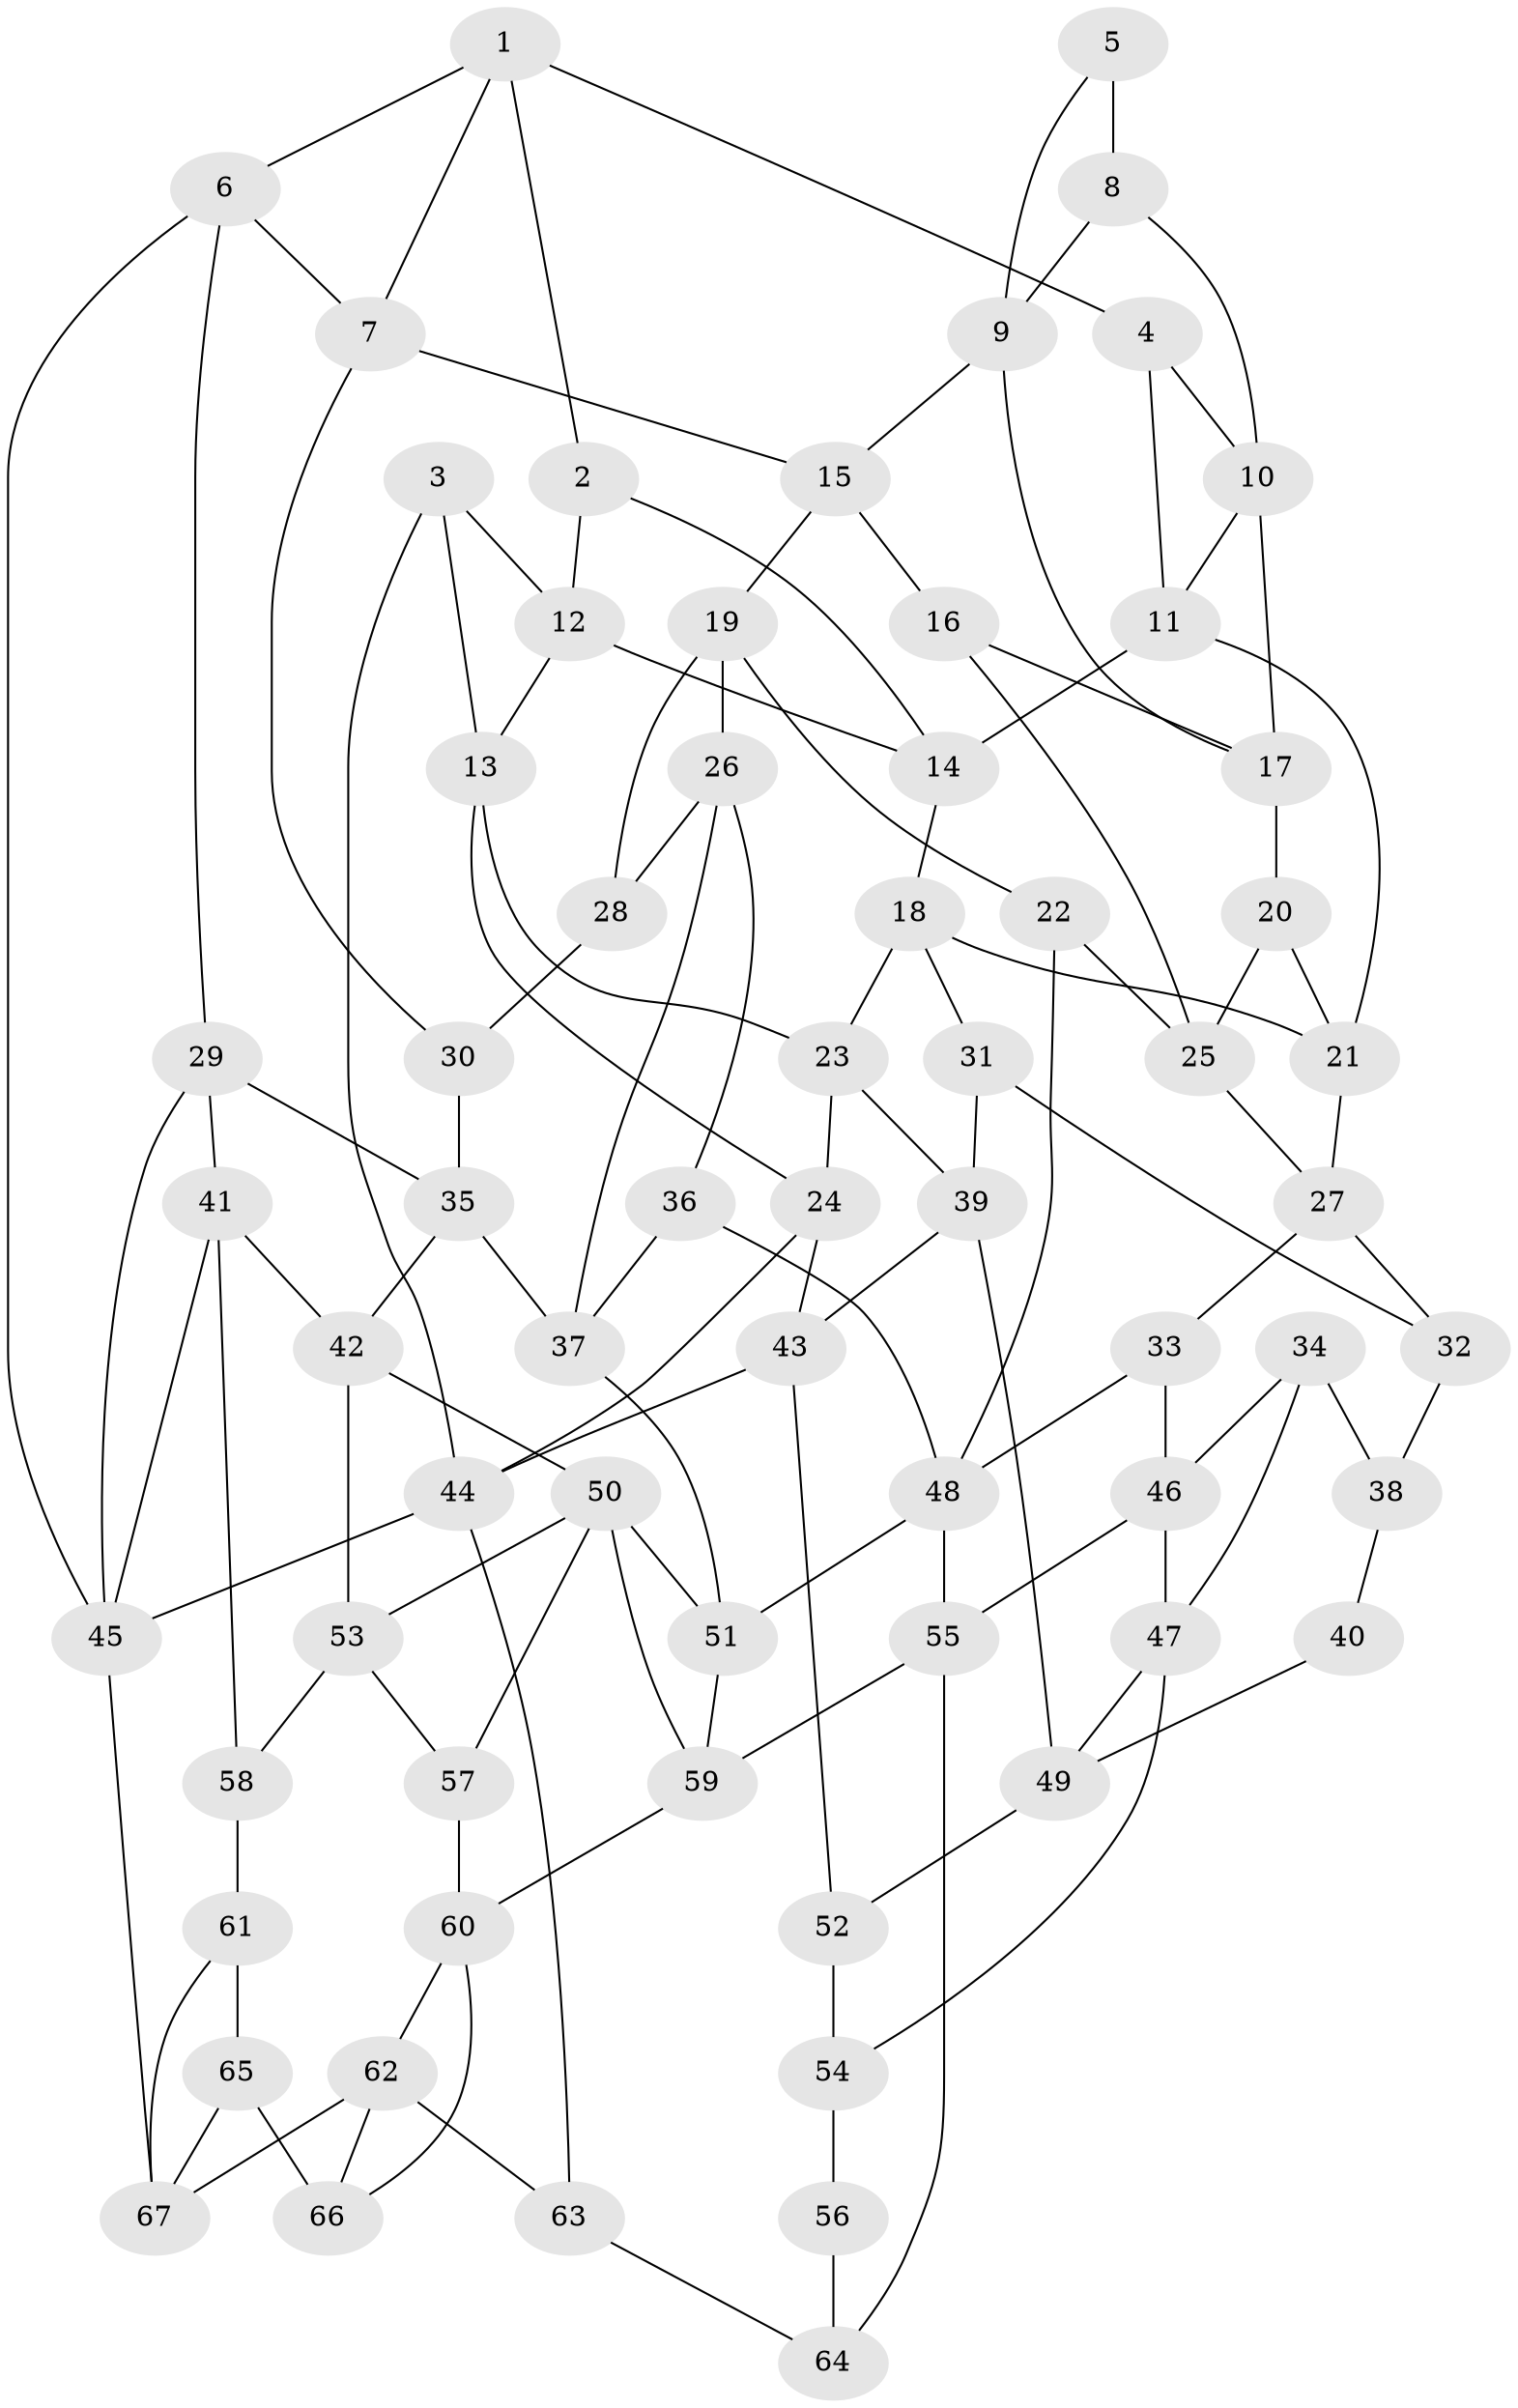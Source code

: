 // original degree distribution, {3: 0.022388059701492536, 5: 0.5149253731343284, 4: 0.23134328358208955, 6: 0.23134328358208955}
// Generated by graph-tools (version 1.1) at 2025/27/03/09/25 03:27:11]
// undirected, 67 vertices, 121 edges
graph export_dot {
graph [start="1"]
  node [color=gray90,style=filled];
  1;
  2;
  3;
  4;
  5;
  6;
  7;
  8;
  9;
  10;
  11;
  12;
  13;
  14;
  15;
  16;
  17;
  18;
  19;
  20;
  21;
  22;
  23;
  24;
  25;
  26;
  27;
  28;
  29;
  30;
  31;
  32;
  33;
  34;
  35;
  36;
  37;
  38;
  39;
  40;
  41;
  42;
  43;
  44;
  45;
  46;
  47;
  48;
  49;
  50;
  51;
  52;
  53;
  54;
  55;
  56;
  57;
  58;
  59;
  60;
  61;
  62;
  63;
  64;
  65;
  66;
  67;
  1 -- 2 [weight=1.0];
  1 -- 4 [weight=1.0];
  1 -- 6 [weight=1.0];
  1 -- 7 [weight=1.0];
  2 -- 12 [weight=1.0];
  2 -- 14 [weight=1.0];
  3 -- 12 [weight=1.0];
  3 -- 13 [weight=1.0];
  3 -- 44 [weight=1.0];
  4 -- 10 [weight=1.0];
  4 -- 11 [weight=1.0];
  5 -- 8 [weight=2.0];
  5 -- 9 [weight=1.0];
  6 -- 7 [weight=1.0];
  6 -- 29 [weight=1.0];
  6 -- 45 [weight=1.0];
  7 -- 15 [weight=1.0];
  7 -- 30 [weight=1.0];
  8 -- 9 [weight=1.0];
  8 -- 10 [weight=1.0];
  9 -- 15 [weight=1.0];
  9 -- 17 [weight=1.0];
  10 -- 11 [weight=1.0];
  10 -- 17 [weight=1.0];
  11 -- 14 [weight=1.0];
  11 -- 21 [weight=1.0];
  12 -- 13 [weight=1.0];
  12 -- 14 [weight=1.0];
  13 -- 23 [weight=1.0];
  13 -- 24 [weight=1.0];
  14 -- 18 [weight=1.0];
  15 -- 16 [weight=1.0];
  15 -- 19 [weight=1.0];
  16 -- 17 [weight=1.0];
  16 -- 25 [weight=1.0];
  17 -- 20 [weight=1.0];
  18 -- 21 [weight=1.0];
  18 -- 23 [weight=1.0];
  18 -- 31 [weight=1.0];
  19 -- 22 [weight=1.0];
  19 -- 26 [weight=1.0];
  19 -- 28 [weight=1.0];
  20 -- 21 [weight=1.0];
  20 -- 25 [weight=1.0];
  21 -- 27 [weight=1.0];
  22 -- 25 [weight=1.0];
  22 -- 48 [weight=1.0];
  23 -- 24 [weight=1.0];
  23 -- 39 [weight=1.0];
  24 -- 43 [weight=1.0];
  24 -- 44 [weight=1.0];
  25 -- 27 [weight=1.0];
  26 -- 28 [weight=1.0];
  26 -- 36 [weight=1.0];
  26 -- 37 [weight=1.0];
  27 -- 32 [weight=1.0];
  27 -- 33 [weight=1.0];
  28 -- 30 [weight=2.0];
  29 -- 35 [weight=1.0];
  29 -- 41 [weight=1.0];
  29 -- 45 [weight=1.0];
  30 -- 35 [weight=1.0];
  31 -- 32 [weight=2.0];
  31 -- 39 [weight=1.0];
  32 -- 38 [weight=1.0];
  33 -- 46 [weight=1.0];
  33 -- 48 [weight=1.0];
  34 -- 38 [weight=1.0];
  34 -- 46 [weight=1.0];
  34 -- 47 [weight=1.0];
  35 -- 37 [weight=1.0];
  35 -- 42 [weight=1.0];
  36 -- 37 [weight=1.0];
  36 -- 48 [weight=2.0];
  37 -- 51 [weight=1.0];
  38 -- 40 [weight=2.0];
  39 -- 43 [weight=1.0];
  39 -- 49 [weight=1.0];
  40 -- 49 [weight=2.0];
  41 -- 42 [weight=1.0];
  41 -- 45 [weight=1.0];
  41 -- 58 [weight=1.0];
  42 -- 50 [weight=1.0];
  42 -- 53 [weight=1.0];
  43 -- 44 [weight=1.0];
  43 -- 52 [weight=1.0];
  44 -- 45 [weight=2.0];
  44 -- 63 [weight=1.0];
  45 -- 67 [weight=1.0];
  46 -- 47 [weight=1.0];
  46 -- 55 [weight=1.0];
  47 -- 49 [weight=1.0];
  47 -- 54 [weight=1.0];
  48 -- 51 [weight=1.0];
  48 -- 55 [weight=1.0];
  49 -- 52 [weight=2.0];
  50 -- 51 [weight=2.0];
  50 -- 53 [weight=1.0];
  50 -- 57 [weight=1.0];
  50 -- 59 [weight=1.0];
  51 -- 59 [weight=1.0];
  52 -- 54 [weight=1.0];
  53 -- 57 [weight=1.0];
  53 -- 58 [weight=1.0];
  54 -- 56 [weight=2.0];
  55 -- 59 [weight=1.0];
  55 -- 64 [weight=1.0];
  56 -- 64 [weight=2.0];
  57 -- 60 [weight=1.0];
  58 -- 61 [weight=2.0];
  59 -- 60 [weight=1.0];
  60 -- 62 [weight=1.0];
  60 -- 66 [weight=1.0];
  61 -- 65 [weight=1.0];
  61 -- 67 [weight=1.0];
  62 -- 63 [weight=1.0];
  62 -- 66 [weight=1.0];
  62 -- 67 [weight=1.0];
  63 -- 64 [weight=1.0];
  65 -- 66 [weight=2.0];
  65 -- 67 [weight=1.0];
}

